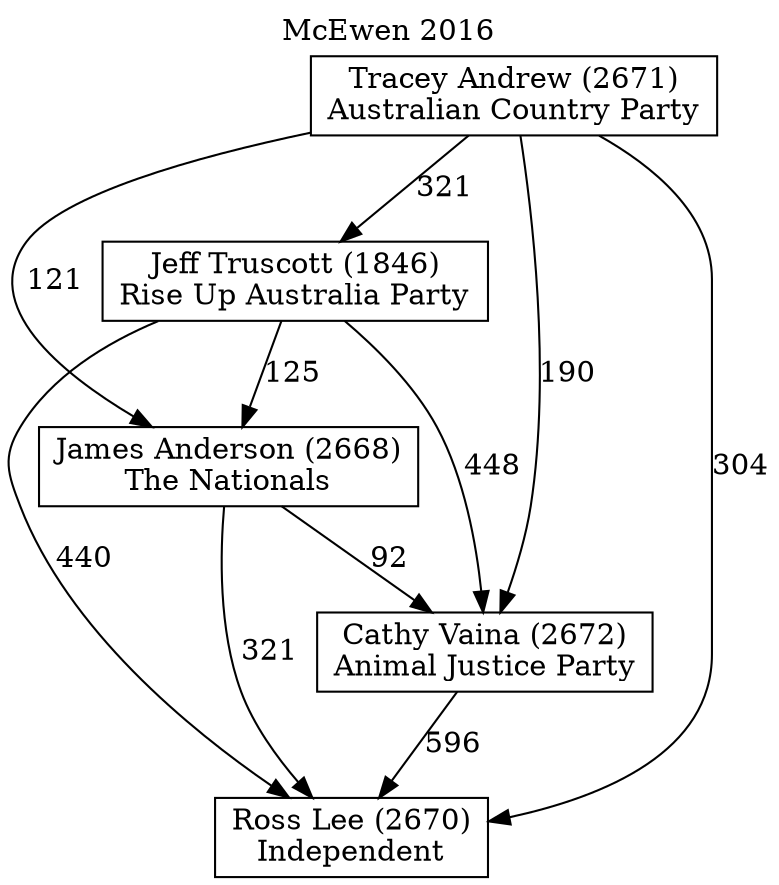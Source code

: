 // House preference flow
digraph "Ross Lee (2670)_McEwen_2016" {
	graph [label="McEwen 2016" labelloc=t mclimit=10]
	node [shape=box]
	"Jeff Truscott (1846)" [label="Jeff Truscott (1846)
Rise Up Australia Party"]
	"Cathy Vaina (2672)" [label="Cathy Vaina (2672)
Animal Justice Party"]
	"Tracey Andrew (2671)" [label="Tracey Andrew (2671)
Australian Country Party"]
	"Ross Lee (2670)" [label="Ross Lee (2670)
Independent"]
	"James Anderson (2668)" [label="James Anderson (2668)
The Nationals"]
	"Jeff Truscott (1846)" -> "Ross Lee (2670)" [label=440]
	"Tracey Andrew (2671)" -> "Ross Lee (2670)" [label=304]
	"Jeff Truscott (1846)" -> "James Anderson (2668)" [label=125]
	"Tracey Andrew (2671)" -> "Cathy Vaina (2672)" [label=190]
	"James Anderson (2668)" -> "Ross Lee (2670)" [label=321]
	"Tracey Andrew (2671)" -> "Jeff Truscott (1846)" [label=321]
	"James Anderson (2668)" -> "Cathy Vaina (2672)" [label=92]
	"Jeff Truscott (1846)" -> "Cathy Vaina (2672)" [label=448]
	"Tracey Andrew (2671)" -> "James Anderson (2668)" [label=121]
	"Cathy Vaina (2672)" -> "Ross Lee (2670)" [label=596]
}

